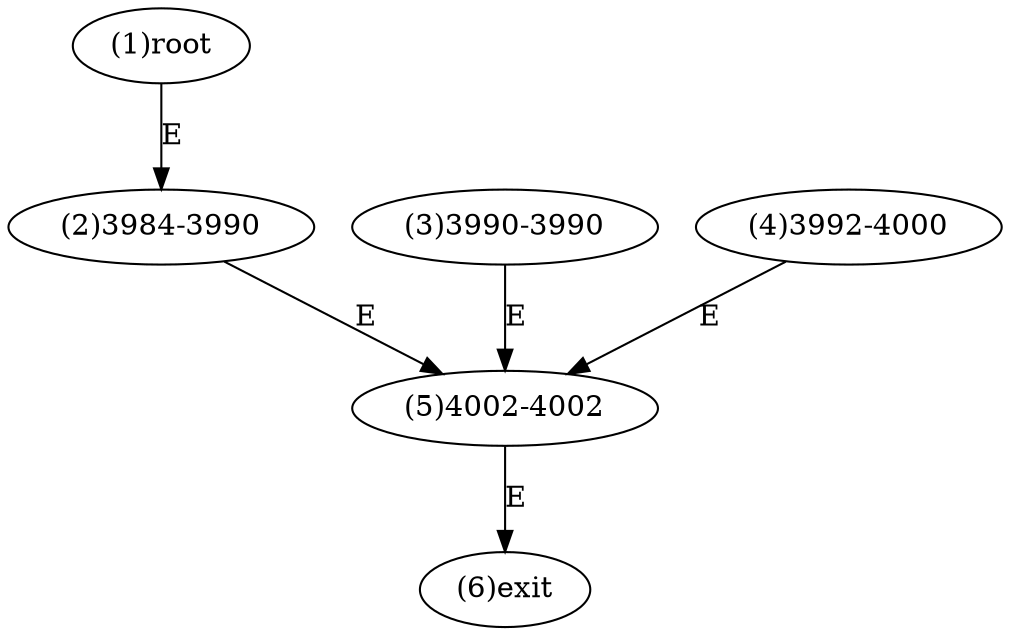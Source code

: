 digraph "" { 
1[ label="(1)root"];
2[ label="(2)3984-3990"];
3[ label="(3)3990-3990"];
4[ label="(4)3992-4000"];
5[ label="(5)4002-4002"];
6[ label="(6)exit"];
1->2[ label="E"];
2->5[ label="E"];
3->5[ label="E"];
4->5[ label="E"];
5->6[ label="E"];
}